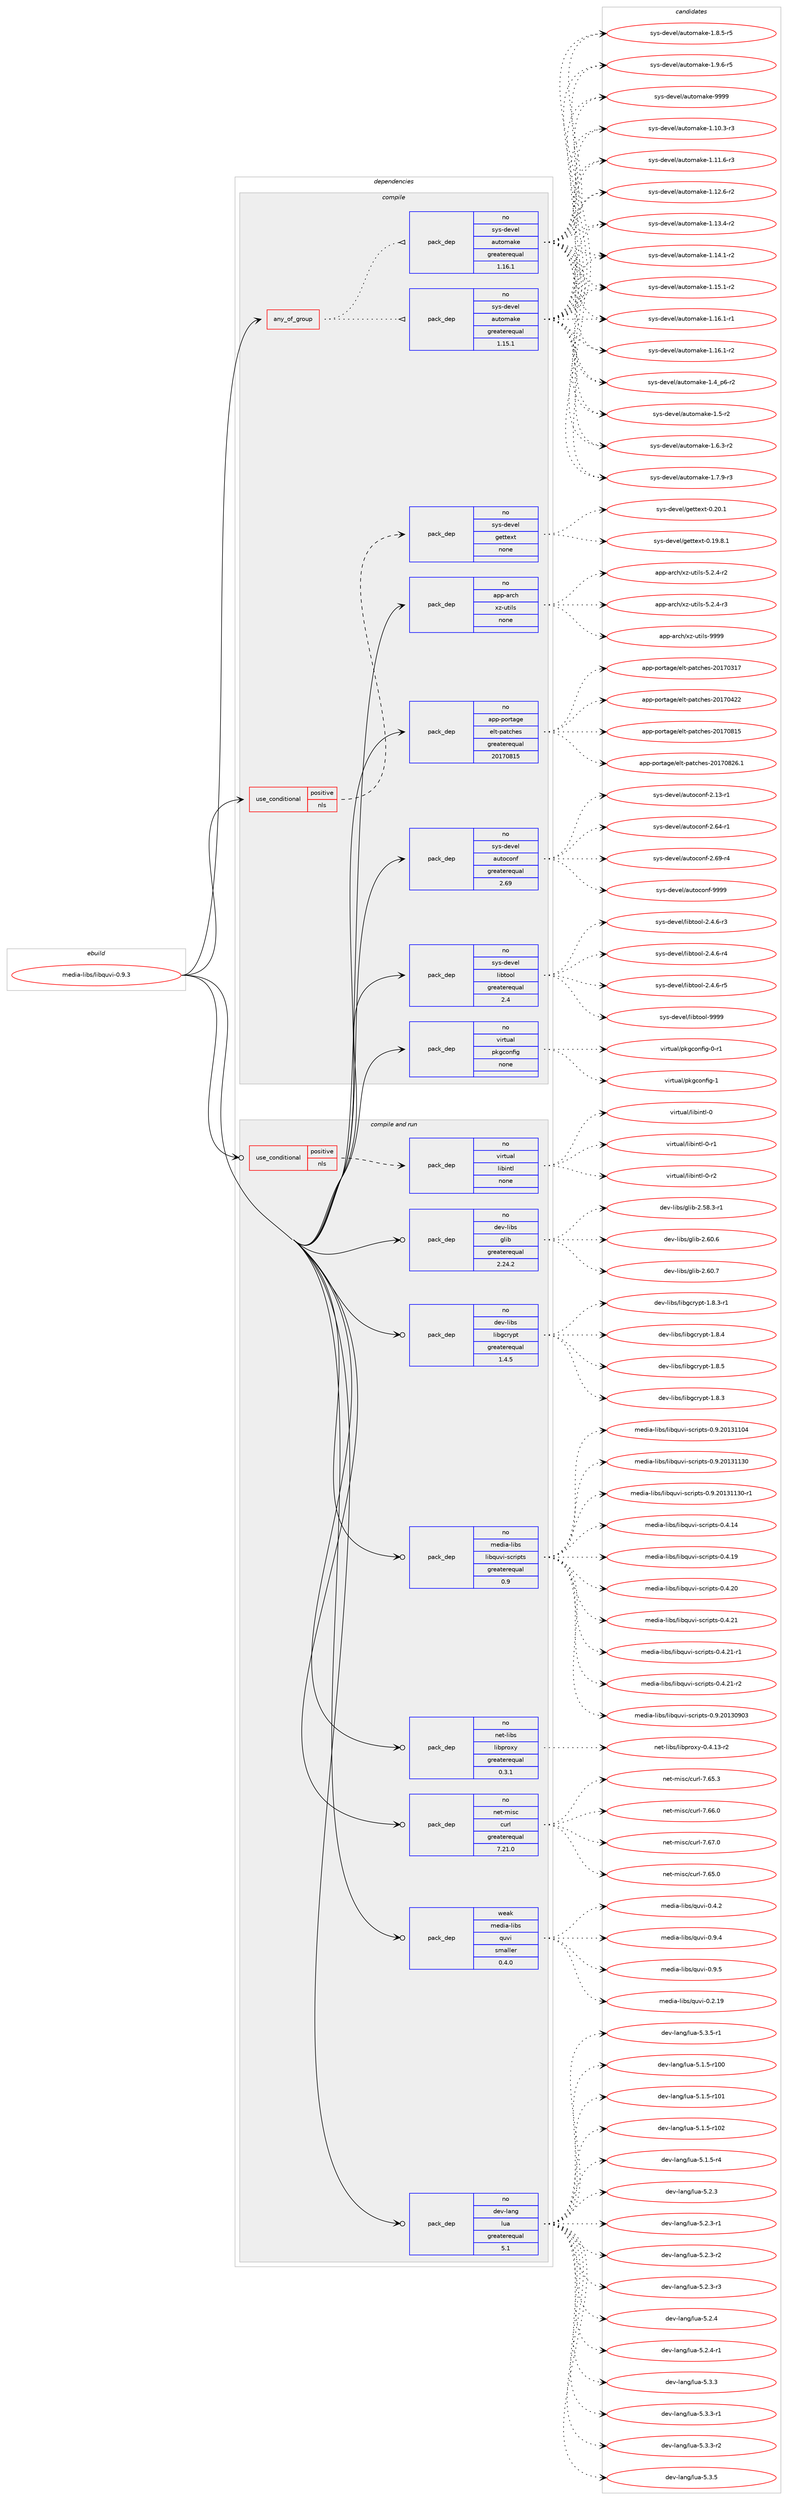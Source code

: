 digraph prolog {

# *************
# Graph options
# *************

newrank=true;
concentrate=true;
compound=true;
graph [rankdir=LR,fontname=Helvetica,fontsize=10,ranksep=1.5];#, ranksep=2.5, nodesep=0.2];
edge  [arrowhead=vee];
node  [fontname=Helvetica,fontsize=10];

# **********
# The ebuild
# **********

subgraph cluster_leftcol {
color=gray;
rank=same;
label=<<i>ebuild</i>>;
id [label="media-libs/libquvi-0.9.3", color=red, width=4, href="../media-libs/libquvi-0.9.3.svg"];
}

# ****************
# The dependencies
# ****************

subgraph cluster_midcol {
color=gray;
label=<<i>dependencies</i>>;
subgraph cluster_compile {
fillcolor="#eeeeee";
style=filled;
label=<<i>compile</i>>;
subgraph any13301 {
dependency788409 [label=<<TABLE BORDER="0" CELLBORDER="1" CELLSPACING="0" CELLPADDING="4"><TR><TD CELLPADDING="10">any_of_group</TD></TR></TABLE>>, shape=none, color=red];subgraph pack582940 {
dependency788410 [label=<<TABLE BORDER="0" CELLBORDER="1" CELLSPACING="0" CELLPADDING="4" WIDTH="220"><TR><TD ROWSPAN="6" CELLPADDING="30">pack_dep</TD></TR><TR><TD WIDTH="110">no</TD></TR><TR><TD>sys-devel</TD></TR><TR><TD>automake</TD></TR><TR><TD>greaterequal</TD></TR><TR><TD>1.16.1</TD></TR></TABLE>>, shape=none, color=blue];
}
dependency788409:e -> dependency788410:w [weight=20,style="dotted",arrowhead="oinv"];
subgraph pack582941 {
dependency788411 [label=<<TABLE BORDER="0" CELLBORDER="1" CELLSPACING="0" CELLPADDING="4" WIDTH="220"><TR><TD ROWSPAN="6" CELLPADDING="30">pack_dep</TD></TR><TR><TD WIDTH="110">no</TD></TR><TR><TD>sys-devel</TD></TR><TR><TD>automake</TD></TR><TR><TD>greaterequal</TD></TR><TR><TD>1.15.1</TD></TR></TABLE>>, shape=none, color=blue];
}
dependency788409:e -> dependency788411:w [weight=20,style="dotted",arrowhead="oinv"];
}
id:e -> dependency788409:w [weight=20,style="solid",arrowhead="vee"];
subgraph cond191735 {
dependency788412 [label=<<TABLE BORDER="0" CELLBORDER="1" CELLSPACING="0" CELLPADDING="4"><TR><TD ROWSPAN="3" CELLPADDING="10">use_conditional</TD></TR><TR><TD>positive</TD></TR><TR><TD>nls</TD></TR></TABLE>>, shape=none, color=red];
subgraph pack582942 {
dependency788413 [label=<<TABLE BORDER="0" CELLBORDER="1" CELLSPACING="0" CELLPADDING="4" WIDTH="220"><TR><TD ROWSPAN="6" CELLPADDING="30">pack_dep</TD></TR><TR><TD WIDTH="110">no</TD></TR><TR><TD>sys-devel</TD></TR><TR><TD>gettext</TD></TR><TR><TD>none</TD></TR><TR><TD></TD></TR></TABLE>>, shape=none, color=blue];
}
dependency788412:e -> dependency788413:w [weight=20,style="dashed",arrowhead="vee"];
}
id:e -> dependency788412:w [weight=20,style="solid",arrowhead="vee"];
subgraph pack582943 {
dependency788414 [label=<<TABLE BORDER="0" CELLBORDER="1" CELLSPACING="0" CELLPADDING="4" WIDTH="220"><TR><TD ROWSPAN="6" CELLPADDING="30">pack_dep</TD></TR><TR><TD WIDTH="110">no</TD></TR><TR><TD>app-arch</TD></TR><TR><TD>xz-utils</TD></TR><TR><TD>none</TD></TR><TR><TD></TD></TR></TABLE>>, shape=none, color=blue];
}
id:e -> dependency788414:w [weight=20,style="solid",arrowhead="vee"];
subgraph pack582944 {
dependency788415 [label=<<TABLE BORDER="0" CELLBORDER="1" CELLSPACING="0" CELLPADDING="4" WIDTH="220"><TR><TD ROWSPAN="6" CELLPADDING="30">pack_dep</TD></TR><TR><TD WIDTH="110">no</TD></TR><TR><TD>app-portage</TD></TR><TR><TD>elt-patches</TD></TR><TR><TD>greaterequal</TD></TR><TR><TD>20170815</TD></TR></TABLE>>, shape=none, color=blue];
}
id:e -> dependency788415:w [weight=20,style="solid",arrowhead="vee"];
subgraph pack582945 {
dependency788416 [label=<<TABLE BORDER="0" CELLBORDER="1" CELLSPACING="0" CELLPADDING="4" WIDTH="220"><TR><TD ROWSPAN="6" CELLPADDING="30">pack_dep</TD></TR><TR><TD WIDTH="110">no</TD></TR><TR><TD>sys-devel</TD></TR><TR><TD>autoconf</TD></TR><TR><TD>greaterequal</TD></TR><TR><TD>2.69</TD></TR></TABLE>>, shape=none, color=blue];
}
id:e -> dependency788416:w [weight=20,style="solid",arrowhead="vee"];
subgraph pack582946 {
dependency788417 [label=<<TABLE BORDER="0" CELLBORDER="1" CELLSPACING="0" CELLPADDING="4" WIDTH="220"><TR><TD ROWSPAN="6" CELLPADDING="30">pack_dep</TD></TR><TR><TD WIDTH="110">no</TD></TR><TR><TD>sys-devel</TD></TR><TR><TD>libtool</TD></TR><TR><TD>greaterequal</TD></TR><TR><TD>2.4</TD></TR></TABLE>>, shape=none, color=blue];
}
id:e -> dependency788417:w [weight=20,style="solid",arrowhead="vee"];
subgraph pack582947 {
dependency788418 [label=<<TABLE BORDER="0" CELLBORDER="1" CELLSPACING="0" CELLPADDING="4" WIDTH="220"><TR><TD ROWSPAN="6" CELLPADDING="30">pack_dep</TD></TR><TR><TD WIDTH="110">no</TD></TR><TR><TD>virtual</TD></TR><TR><TD>pkgconfig</TD></TR><TR><TD>none</TD></TR><TR><TD></TD></TR></TABLE>>, shape=none, color=blue];
}
id:e -> dependency788418:w [weight=20,style="solid",arrowhead="vee"];
}
subgraph cluster_compileandrun {
fillcolor="#eeeeee";
style=filled;
label=<<i>compile and run</i>>;
subgraph cond191736 {
dependency788419 [label=<<TABLE BORDER="0" CELLBORDER="1" CELLSPACING="0" CELLPADDING="4"><TR><TD ROWSPAN="3" CELLPADDING="10">use_conditional</TD></TR><TR><TD>positive</TD></TR><TR><TD>nls</TD></TR></TABLE>>, shape=none, color=red];
subgraph pack582948 {
dependency788420 [label=<<TABLE BORDER="0" CELLBORDER="1" CELLSPACING="0" CELLPADDING="4" WIDTH="220"><TR><TD ROWSPAN="6" CELLPADDING="30">pack_dep</TD></TR><TR><TD WIDTH="110">no</TD></TR><TR><TD>virtual</TD></TR><TR><TD>libintl</TD></TR><TR><TD>none</TD></TR><TR><TD></TD></TR></TABLE>>, shape=none, color=blue];
}
dependency788419:e -> dependency788420:w [weight=20,style="dashed",arrowhead="vee"];
}
id:e -> dependency788419:w [weight=20,style="solid",arrowhead="odotvee"];
subgraph pack582949 {
dependency788421 [label=<<TABLE BORDER="0" CELLBORDER="1" CELLSPACING="0" CELLPADDING="4" WIDTH="220"><TR><TD ROWSPAN="6" CELLPADDING="30">pack_dep</TD></TR><TR><TD WIDTH="110">no</TD></TR><TR><TD>dev-lang</TD></TR><TR><TD>lua</TD></TR><TR><TD>greaterequal</TD></TR><TR><TD>5.1</TD></TR></TABLE>>, shape=none, color=blue];
}
id:e -> dependency788421:w [weight=20,style="solid",arrowhead="odotvee"];
subgraph pack582950 {
dependency788422 [label=<<TABLE BORDER="0" CELLBORDER="1" CELLSPACING="0" CELLPADDING="4" WIDTH="220"><TR><TD ROWSPAN="6" CELLPADDING="30">pack_dep</TD></TR><TR><TD WIDTH="110">no</TD></TR><TR><TD>dev-libs</TD></TR><TR><TD>glib</TD></TR><TR><TD>greaterequal</TD></TR><TR><TD>2.24.2</TD></TR></TABLE>>, shape=none, color=blue];
}
id:e -> dependency788422:w [weight=20,style="solid",arrowhead="odotvee"];
subgraph pack582951 {
dependency788423 [label=<<TABLE BORDER="0" CELLBORDER="1" CELLSPACING="0" CELLPADDING="4" WIDTH="220"><TR><TD ROWSPAN="6" CELLPADDING="30">pack_dep</TD></TR><TR><TD WIDTH="110">no</TD></TR><TR><TD>dev-libs</TD></TR><TR><TD>libgcrypt</TD></TR><TR><TD>greaterequal</TD></TR><TR><TD>1.4.5</TD></TR></TABLE>>, shape=none, color=blue];
}
id:e -> dependency788423:w [weight=20,style="solid",arrowhead="odotvee"];
subgraph pack582952 {
dependency788424 [label=<<TABLE BORDER="0" CELLBORDER="1" CELLSPACING="0" CELLPADDING="4" WIDTH="220"><TR><TD ROWSPAN="6" CELLPADDING="30">pack_dep</TD></TR><TR><TD WIDTH="110">no</TD></TR><TR><TD>media-libs</TD></TR><TR><TD>libquvi-scripts</TD></TR><TR><TD>greaterequal</TD></TR><TR><TD>0.9</TD></TR></TABLE>>, shape=none, color=blue];
}
id:e -> dependency788424:w [weight=20,style="solid",arrowhead="odotvee"];
subgraph pack582953 {
dependency788425 [label=<<TABLE BORDER="0" CELLBORDER="1" CELLSPACING="0" CELLPADDING="4" WIDTH="220"><TR><TD ROWSPAN="6" CELLPADDING="30">pack_dep</TD></TR><TR><TD WIDTH="110">no</TD></TR><TR><TD>net-libs</TD></TR><TR><TD>libproxy</TD></TR><TR><TD>greaterequal</TD></TR><TR><TD>0.3.1</TD></TR></TABLE>>, shape=none, color=blue];
}
id:e -> dependency788425:w [weight=20,style="solid",arrowhead="odotvee"];
subgraph pack582954 {
dependency788426 [label=<<TABLE BORDER="0" CELLBORDER="1" CELLSPACING="0" CELLPADDING="4" WIDTH="220"><TR><TD ROWSPAN="6" CELLPADDING="30">pack_dep</TD></TR><TR><TD WIDTH="110">no</TD></TR><TR><TD>net-misc</TD></TR><TR><TD>curl</TD></TR><TR><TD>greaterequal</TD></TR><TR><TD>7.21.0</TD></TR></TABLE>>, shape=none, color=blue];
}
id:e -> dependency788426:w [weight=20,style="solid",arrowhead="odotvee"];
subgraph pack582955 {
dependency788427 [label=<<TABLE BORDER="0" CELLBORDER="1" CELLSPACING="0" CELLPADDING="4" WIDTH="220"><TR><TD ROWSPAN="6" CELLPADDING="30">pack_dep</TD></TR><TR><TD WIDTH="110">weak</TD></TR><TR><TD>media-libs</TD></TR><TR><TD>quvi</TD></TR><TR><TD>smaller</TD></TR><TR><TD>0.4.0</TD></TR></TABLE>>, shape=none, color=blue];
}
id:e -> dependency788427:w [weight=20,style="solid",arrowhead="odotvee"];
}
subgraph cluster_run {
fillcolor="#eeeeee";
style=filled;
label=<<i>run</i>>;
}
}

# **************
# The candidates
# **************

subgraph cluster_choices {
rank=same;
color=gray;
label=<<i>candidates</i>>;

subgraph choice582940 {
color=black;
nodesep=1;
choice11512111545100101118101108479711711611110997107101454946494846514511451 [label="sys-devel/automake-1.10.3-r3", color=red, width=4,href="../sys-devel/automake-1.10.3-r3.svg"];
choice11512111545100101118101108479711711611110997107101454946494946544511451 [label="sys-devel/automake-1.11.6-r3", color=red, width=4,href="../sys-devel/automake-1.11.6-r3.svg"];
choice11512111545100101118101108479711711611110997107101454946495046544511450 [label="sys-devel/automake-1.12.6-r2", color=red, width=4,href="../sys-devel/automake-1.12.6-r2.svg"];
choice11512111545100101118101108479711711611110997107101454946495146524511450 [label="sys-devel/automake-1.13.4-r2", color=red, width=4,href="../sys-devel/automake-1.13.4-r2.svg"];
choice11512111545100101118101108479711711611110997107101454946495246494511450 [label="sys-devel/automake-1.14.1-r2", color=red, width=4,href="../sys-devel/automake-1.14.1-r2.svg"];
choice11512111545100101118101108479711711611110997107101454946495346494511450 [label="sys-devel/automake-1.15.1-r2", color=red, width=4,href="../sys-devel/automake-1.15.1-r2.svg"];
choice11512111545100101118101108479711711611110997107101454946495446494511449 [label="sys-devel/automake-1.16.1-r1", color=red, width=4,href="../sys-devel/automake-1.16.1-r1.svg"];
choice11512111545100101118101108479711711611110997107101454946495446494511450 [label="sys-devel/automake-1.16.1-r2", color=red, width=4,href="../sys-devel/automake-1.16.1-r2.svg"];
choice115121115451001011181011084797117116111109971071014549465295112544511450 [label="sys-devel/automake-1.4_p6-r2", color=red, width=4,href="../sys-devel/automake-1.4_p6-r2.svg"];
choice11512111545100101118101108479711711611110997107101454946534511450 [label="sys-devel/automake-1.5-r2", color=red, width=4,href="../sys-devel/automake-1.5-r2.svg"];
choice115121115451001011181011084797117116111109971071014549465446514511450 [label="sys-devel/automake-1.6.3-r2", color=red, width=4,href="../sys-devel/automake-1.6.3-r2.svg"];
choice115121115451001011181011084797117116111109971071014549465546574511451 [label="sys-devel/automake-1.7.9-r3", color=red, width=4,href="../sys-devel/automake-1.7.9-r3.svg"];
choice115121115451001011181011084797117116111109971071014549465646534511453 [label="sys-devel/automake-1.8.5-r5", color=red, width=4,href="../sys-devel/automake-1.8.5-r5.svg"];
choice115121115451001011181011084797117116111109971071014549465746544511453 [label="sys-devel/automake-1.9.6-r5", color=red, width=4,href="../sys-devel/automake-1.9.6-r5.svg"];
choice115121115451001011181011084797117116111109971071014557575757 [label="sys-devel/automake-9999", color=red, width=4,href="../sys-devel/automake-9999.svg"];
dependency788410:e -> choice11512111545100101118101108479711711611110997107101454946494846514511451:w [style=dotted,weight="100"];
dependency788410:e -> choice11512111545100101118101108479711711611110997107101454946494946544511451:w [style=dotted,weight="100"];
dependency788410:e -> choice11512111545100101118101108479711711611110997107101454946495046544511450:w [style=dotted,weight="100"];
dependency788410:e -> choice11512111545100101118101108479711711611110997107101454946495146524511450:w [style=dotted,weight="100"];
dependency788410:e -> choice11512111545100101118101108479711711611110997107101454946495246494511450:w [style=dotted,weight="100"];
dependency788410:e -> choice11512111545100101118101108479711711611110997107101454946495346494511450:w [style=dotted,weight="100"];
dependency788410:e -> choice11512111545100101118101108479711711611110997107101454946495446494511449:w [style=dotted,weight="100"];
dependency788410:e -> choice11512111545100101118101108479711711611110997107101454946495446494511450:w [style=dotted,weight="100"];
dependency788410:e -> choice115121115451001011181011084797117116111109971071014549465295112544511450:w [style=dotted,weight="100"];
dependency788410:e -> choice11512111545100101118101108479711711611110997107101454946534511450:w [style=dotted,weight="100"];
dependency788410:e -> choice115121115451001011181011084797117116111109971071014549465446514511450:w [style=dotted,weight="100"];
dependency788410:e -> choice115121115451001011181011084797117116111109971071014549465546574511451:w [style=dotted,weight="100"];
dependency788410:e -> choice115121115451001011181011084797117116111109971071014549465646534511453:w [style=dotted,weight="100"];
dependency788410:e -> choice115121115451001011181011084797117116111109971071014549465746544511453:w [style=dotted,weight="100"];
dependency788410:e -> choice115121115451001011181011084797117116111109971071014557575757:w [style=dotted,weight="100"];
}
subgraph choice582941 {
color=black;
nodesep=1;
choice11512111545100101118101108479711711611110997107101454946494846514511451 [label="sys-devel/automake-1.10.3-r3", color=red, width=4,href="../sys-devel/automake-1.10.3-r3.svg"];
choice11512111545100101118101108479711711611110997107101454946494946544511451 [label="sys-devel/automake-1.11.6-r3", color=red, width=4,href="../sys-devel/automake-1.11.6-r3.svg"];
choice11512111545100101118101108479711711611110997107101454946495046544511450 [label="sys-devel/automake-1.12.6-r2", color=red, width=4,href="../sys-devel/automake-1.12.6-r2.svg"];
choice11512111545100101118101108479711711611110997107101454946495146524511450 [label="sys-devel/automake-1.13.4-r2", color=red, width=4,href="../sys-devel/automake-1.13.4-r2.svg"];
choice11512111545100101118101108479711711611110997107101454946495246494511450 [label="sys-devel/automake-1.14.1-r2", color=red, width=4,href="../sys-devel/automake-1.14.1-r2.svg"];
choice11512111545100101118101108479711711611110997107101454946495346494511450 [label="sys-devel/automake-1.15.1-r2", color=red, width=4,href="../sys-devel/automake-1.15.1-r2.svg"];
choice11512111545100101118101108479711711611110997107101454946495446494511449 [label="sys-devel/automake-1.16.1-r1", color=red, width=4,href="../sys-devel/automake-1.16.1-r1.svg"];
choice11512111545100101118101108479711711611110997107101454946495446494511450 [label="sys-devel/automake-1.16.1-r2", color=red, width=4,href="../sys-devel/automake-1.16.1-r2.svg"];
choice115121115451001011181011084797117116111109971071014549465295112544511450 [label="sys-devel/automake-1.4_p6-r2", color=red, width=4,href="../sys-devel/automake-1.4_p6-r2.svg"];
choice11512111545100101118101108479711711611110997107101454946534511450 [label="sys-devel/automake-1.5-r2", color=red, width=4,href="../sys-devel/automake-1.5-r2.svg"];
choice115121115451001011181011084797117116111109971071014549465446514511450 [label="sys-devel/automake-1.6.3-r2", color=red, width=4,href="../sys-devel/automake-1.6.3-r2.svg"];
choice115121115451001011181011084797117116111109971071014549465546574511451 [label="sys-devel/automake-1.7.9-r3", color=red, width=4,href="../sys-devel/automake-1.7.9-r3.svg"];
choice115121115451001011181011084797117116111109971071014549465646534511453 [label="sys-devel/automake-1.8.5-r5", color=red, width=4,href="../sys-devel/automake-1.8.5-r5.svg"];
choice115121115451001011181011084797117116111109971071014549465746544511453 [label="sys-devel/automake-1.9.6-r5", color=red, width=4,href="../sys-devel/automake-1.9.6-r5.svg"];
choice115121115451001011181011084797117116111109971071014557575757 [label="sys-devel/automake-9999", color=red, width=4,href="../sys-devel/automake-9999.svg"];
dependency788411:e -> choice11512111545100101118101108479711711611110997107101454946494846514511451:w [style=dotted,weight="100"];
dependency788411:e -> choice11512111545100101118101108479711711611110997107101454946494946544511451:w [style=dotted,weight="100"];
dependency788411:e -> choice11512111545100101118101108479711711611110997107101454946495046544511450:w [style=dotted,weight="100"];
dependency788411:e -> choice11512111545100101118101108479711711611110997107101454946495146524511450:w [style=dotted,weight="100"];
dependency788411:e -> choice11512111545100101118101108479711711611110997107101454946495246494511450:w [style=dotted,weight="100"];
dependency788411:e -> choice11512111545100101118101108479711711611110997107101454946495346494511450:w [style=dotted,weight="100"];
dependency788411:e -> choice11512111545100101118101108479711711611110997107101454946495446494511449:w [style=dotted,weight="100"];
dependency788411:e -> choice11512111545100101118101108479711711611110997107101454946495446494511450:w [style=dotted,weight="100"];
dependency788411:e -> choice115121115451001011181011084797117116111109971071014549465295112544511450:w [style=dotted,weight="100"];
dependency788411:e -> choice11512111545100101118101108479711711611110997107101454946534511450:w [style=dotted,weight="100"];
dependency788411:e -> choice115121115451001011181011084797117116111109971071014549465446514511450:w [style=dotted,weight="100"];
dependency788411:e -> choice115121115451001011181011084797117116111109971071014549465546574511451:w [style=dotted,weight="100"];
dependency788411:e -> choice115121115451001011181011084797117116111109971071014549465646534511453:w [style=dotted,weight="100"];
dependency788411:e -> choice115121115451001011181011084797117116111109971071014549465746544511453:w [style=dotted,weight="100"];
dependency788411:e -> choice115121115451001011181011084797117116111109971071014557575757:w [style=dotted,weight="100"];
}
subgraph choice582942 {
color=black;
nodesep=1;
choice1151211154510010111810110847103101116116101120116454846495746564649 [label="sys-devel/gettext-0.19.8.1", color=red, width=4,href="../sys-devel/gettext-0.19.8.1.svg"];
choice115121115451001011181011084710310111611610112011645484650484649 [label="sys-devel/gettext-0.20.1", color=red, width=4,href="../sys-devel/gettext-0.20.1.svg"];
dependency788413:e -> choice1151211154510010111810110847103101116116101120116454846495746564649:w [style=dotted,weight="100"];
dependency788413:e -> choice115121115451001011181011084710310111611610112011645484650484649:w [style=dotted,weight="100"];
}
subgraph choice582943 {
color=black;
nodesep=1;
choice9711211245971149910447120122451171161051081154553465046524511450 [label="app-arch/xz-utils-5.2.4-r2", color=red, width=4,href="../app-arch/xz-utils-5.2.4-r2.svg"];
choice9711211245971149910447120122451171161051081154553465046524511451 [label="app-arch/xz-utils-5.2.4-r3", color=red, width=4,href="../app-arch/xz-utils-5.2.4-r3.svg"];
choice9711211245971149910447120122451171161051081154557575757 [label="app-arch/xz-utils-9999", color=red, width=4,href="../app-arch/xz-utils-9999.svg"];
dependency788414:e -> choice9711211245971149910447120122451171161051081154553465046524511450:w [style=dotted,weight="100"];
dependency788414:e -> choice9711211245971149910447120122451171161051081154553465046524511451:w [style=dotted,weight="100"];
dependency788414:e -> choice9711211245971149910447120122451171161051081154557575757:w [style=dotted,weight="100"];
}
subgraph choice582944 {
color=black;
nodesep=1;
choice97112112451121111141169710310147101108116451129711699104101115455048495548514955 [label="app-portage/elt-patches-20170317", color=red, width=4,href="../app-portage/elt-patches-20170317.svg"];
choice97112112451121111141169710310147101108116451129711699104101115455048495548525050 [label="app-portage/elt-patches-20170422", color=red, width=4,href="../app-portage/elt-patches-20170422.svg"];
choice97112112451121111141169710310147101108116451129711699104101115455048495548564953 [label="app-portage/elt-patches-20170815", color=red, width=4,href="../app-portage/elt-patches-20170815.svg"];
choice971121124511211111411697103101471011081164511297116991041011154550484955485650544649 [label="app-portage/elt-patches-20170826.1", color=red, width=4,href="../app-portage/elt-patches-20170826.1.svg"];
dependency788415:e -> choice97112112451121111141169710310147101108116451129711699104101115455048495548514955:w [style=dotted,weight="100"];
dependency788415:e -> choice97112112451121111141169710310147101108116451129711699104101115455048495548525050:w [style=dotted,weight="100"];
dependency788415:e -> choice97112112451121111141169710310147101108116451129711699104101115455048495548564953:w [style=dotted,weight="100"];
dependency788415:e -> choice971121124511211111411697103101471011081164511297116991041011154550484955485650544649:w [style=dotted,weight="100"];
}
subgraph choice582945 {
color=black;
nodesep=1;
choice1151211154510010111810110847971171161119911111010245504649514511449 [label="sys-devel/autoconf-2.13-r1", color=red, width=4,href="../sys-devel/autoconf-2.13-r1.svg"];
choice1151211154510010111810110847971171161119911111010245504654524511449 [label="sys-devel/autoconf-2.64-r1", color=red, width=4,href="../sys-devel/autoconf-2.64-r1.svg"];
choice1151211154510010111810110847971171161119911111010245504654574511452 [label="sys-devel/autoconf-2.69-r4", color=red, width=4,href="../sys-devel/autoconf-2.69-r4.svg"];
choice115121115451001011181011084797117116111991111101024557575757 [label="sys-devel/autoconf-9999", color=red, width=4,href="../sys-devel/autoconf-9999.svg"];
dependency788416:e -> choice1151211154510010111810110847971171161119911111010245504649514511449:w [style=dotted,weight="100"];
dependency788416:e -> choice1151211154510010111810110847971171161119911111010245504654524511449:w [style=dotted,weight="100"];
dependency788416:e -> choice1151211154510010111810110847971171161119911111010245504654574511452:w [style=dotted,weight="100"];
dependency788416:e -> choice115121115451001011181011084797117116111991111101024557575757:w [style=dotted,weight="100"];
}
subgraph choice582946 {
color=black;
nodesep=1;
choice1151211154510010111810110847108105981161111111084550465246544511451 [label="sys-devel/libtool-2.4.6-r3", color=red, width=4,href="../sys-devel/libtool-2.4.6-r3.svg"];
choice1151211154510010111810110847108105981161111111084550465246544511452 [label="sys-devel/libtool-2.4.6-r4", color=red, width=4,href="../sys-devel/libtool-2.4.6-r4.svg"];
choice1151211154510010111810110847108105981161111111084550465246544511453 [label="sys-devel/libtool-2.4.6-r5", color=red, width=4,href="../sys-devel/libtool-2.4.6-r5.svg"];
choice1151211154510010111810110847108105981161111111084557575757 [label="sys-devel/libtool-9999", color=red, width=4,href="../sys-devel/libtool-9999.svg"];
dependency788417:e -> choice1151211154510010111810110847108105981161111111084550465246544511451:w [style=dotted,weight="100"];
dependency788417:e -> choice1151211154510010111810110847108105981161111111084550465246544511452:w [style=dotted,weight="100"];
dependency788417:e -> choice1151211154510010111810110847108105981161111111084550465246544511453:w [style=dotted,weight="100"];
dependency788417:e -> choice1151211154510010111810110847108105981161111111084557575757:w [style=dotted,weight="100"];
}
subgraph choice582947 {
color=black;
nodesep=1;
choice11810511411611797108471121071039911111010210510345484511449 [label="virtual/pkgconfig-0-r1", color=red, width=4,href="../virtual/pkgconfig-0-r1.svg"];
choice1181051141161179710847112107103991111101021051034549 [label="virtual/pkgconfig-1", color=red, width=4,href="../virtual/pkgconfig-1.svg"];
dependency788418:e -> choice11810511411611797108471121071039911111010210510345484511449:w [style=dotted,weight="100"];
dependency788418:e -> choice1181051141161179710847112107103991111101021051034549:w [style=dotted,weight="100"];
}
subgraph choice582948 {
color=black;
nodesep=1;
choice1181051141161179710847108105981051101161084548 [label="virtual/libintl-0", color=red, width=4,href="../virtual/libintl-0.svg"];
choice11810511411611797108471081059810511011610845484511449 [label="virtual/libintl-0-r1", color=red, width=4,href="../virtual/libintl-0-r1.svg"];
choice11810511411611797108471081059810511011610845484511450 [label="virtual/libintl-0-r2", color=red, width=4,href="../virtual/libintl-0-r2.svg"];
dependency788420:e -> choice1181051141161179710847108105981051101161084548:w [style=dotted,weight="100"];
dependency788420:e -> choice11810511411611797108471081059810511011610845484511449:w [style=dotted,weight="100"];
dependency788420:e -> choice11810511411611797108471081059810511011610845484511450:w [style=dotted,weight="100"];
}
subgraph choice582949 {
color=black;
nodesep=1;
choice1001011184510897110103471081179745534649465345114494848 [label="dev-lang/lua-5.1.5-r100", color=red, width=4,href="../dev-lang/lua-5.1.5-r100.svg"];
choice1001011184510897110103471081179745534649465345114494849 [label="dev-lang/lua-5.1.5-r101", color=red, width=4,href="../dev-lang/lua-5.1.5-r101.svg"];
choice1001011184510897110103471081179745534649465345114494850 [label="dev-lang/lua-5.1.5-r102", color=red, width=4,href="../dev-lang/lua-5.1.5-r102.svg"];
choice100101118451089711010347108117974553464946534511452 [label="dev-lang/lua-5.1.5-r4", color=red, width=4,href="../dev-lang/lua-5.1.5-r4.svg"];
choice10010111845108971101034710811797455346504651 [label="dev-lang/lua-5.2.3", color=red, width=4,href="../dev-lang/lua-5.2.3.svg"];
choice100101118451089711010347108117974553465046514511449 [label="dev-lang/lua-5.2.3-r1", color=red, width=4,href="../dev-lang/lua-5.2.3-r1.svg"];
choice100101118451089711010347108117974553465046514511450 [label="dev-lang/lua-5.2.3-r2", color=red, width=4,href="../dev-lang/lua-5.2.3-r2.svg"];
choice100101118451089711010347108117974553465046514511451 [label="dev-lang/lua-5.2.3-r3", color=red, width=4,href="../dev-lang/lua-5.2.3-r3.svg"];
choice10010111845108971101034710811797455346504652 [label="dev-lang/lua-5.2.4", color=red, width=4,href="../dev-lang/lua-5.2.4.svg"];
choice100101118451089711010347108117974553465046524511449 [label="dev-lang/lua-5.2.4-r1", color=red, width=4,href="../dev-lang/lua-5.2.4-r1.svg"];
choice10010111845108971101034710811797455346514651 [label="dev-lang/lua-5.3.3", color=red, width=4,href="../dev-lang/lua-5.3.3.svg"];
choice100101118451089711010347108117974553465146514511449 [label="dev-lang/lua-5.3.3-r1", color=red, width=4,href="../dev-lang/lua-5.3.3-r1.svg"];
choice100101118451089711010347108117974553465146514511450 [label="dev-lang/lua-5.3.3-r2", color=red, width=4,href="../dev-lang/lua-5.3.3-r2.svg"];
choice10010111845108971101034710811797455346514653 [label="dev-lang/lua-5.3.5", color=red, width=4,href="../dev-lang/lua-5.3.5.svg"];
choice100101118451089711010347108117974553465146534511449 [label="dev-lang/lua-5.3.5-r1", color=red, width=4,href="../dev-lang/lua-5.3.5-r1.svg"];
dependency788421:e -> choice1001011184510897110103471081179745534649465345114494848:w [style=dotted,weight="100"];
dependency788421:e -> choice1001011184510897110103471081179745534649465345114494849:w [style=dotted,weight="100"];
dependency788421:e -> choice1001011184510897110103471081179745534649465345114494850:w [style=dotted,weight="100"];
dependency788421:e -> choice100101118451089711010347108117974553464946534511452:w [style=dotted,weight="100"];
dependency788421:e -> choice10010111845108971101034710811797455346504651:w [style=dotted,weight="100"];
dependency788421:e -> choice100101118451089711010347108117974553465046514511449:w [style=dotted,weight="100"];
dependency788421:e -> choice100101118451089711010347108117974553465046514511450:w [style=dotted,weight="100"];
dependency788421:e -> choice100101118451089711010347108117974553465046514511451:w [style=dotted,weight="100"];
dependency788421:e -> choice10010111845108971101034710811797455346504652:w [style=dotted,weight="100"];
dependency788421:e -> choice100101118451089711010347108117974553465046524511449:w [style=dotted,weight="100"];
dependency788421:e -> choice10010111845108971101034710811797455346514651:w [style=dotted,weight="100"];
dependency788421:e -> choice100101118451089711010347108117974553465146514511449:w [style=dotted,weight="100"];
dependency788421:e -> choice100101118451089711010347108117974553465146514511450:w [style=dotted,weight="100"];
dependency788421:e -> choice10010111845108971101034710811797455346514653:w [style=dotted,weight="100"];
dependency788421:e -> choice100101118451089711010347108117974553465146534511449:w [style=dotted,weight="100"];
}
subgraph choice582950 {
color=black;
nodesep=1;
choice10010111845108105981154710310810598455046535646514511449 [label="dev-libs/glib-2.58.3-r1", color=red, width=4,href="../dev-libs/glib-2.58.3-r1.svg"];
choice1001011184510810598115471031081059845504654484654 [label="dev-libs/glib-2.60.6", color=red, width=4,href="../dev-libs/glib-2.60.6.svg"];
choice1001011184510810598115471031081059845504654484655 [label="dev-libs/glib-2.60.7", color=red, width=4,href="../dev-libs/glib-2.60.7.svg"];
dependency788422:e -> choice10010111845108105981154710310810598455046535646514511449:w [style=dotted,weight="100"];
dependency788422:e -> choice1001011184510810598115471031081059845504654484654:w [style=dotted,weight="100"];
dependency788422:e -> choice1001011184510810598115471031081059845504654484655:w [style=dotted,weight="100"];
}
subgraph choice582951 {
color=black;
nodesep=1;
choice1001011184510810598115471081059810399114121112116454946564651 [label="dev-libs/libgcrypt-1.8.3", color=red, width=4,href="../dev-libs/libgcrypt-1.8.3.svg"];
choice10010111845108105981154710810598103991141211121164549465646514511449 [label="dev-libs/libgcrypt-1.8.3-r1", color=red, width=4,href="../dev-libs/libgcrypt-1.8.3-r1.svg"];
choice1001011184510810598115471081059810399114121112116454946564652 [label="dev-libs/libgcrypt-1.8.4", color=red, width=4,href="../dev-libs/libgcrypt-1.8.4.svg"];
choice1001011184510810598115471081059810399114121112116454946564653 [label="dev-libs/libgcrypt-1.8.5", color=red, width=4,href="../dev-libs/libgcrypt-1.8.5.svg"];
dependency788423:e -> choice1001011184510810598115471081059810399114121112116454946564651:w [style=dotted,weight="100"];
dependency788423:e -> choice10010111845108105981154710810598103991141211121164549465646514511449:w [style=dotted,weight="100"];
dependency788423:e -> choice1001011184510810598115471081059810399114121112116454946564652:w [style=dotted,weight="100"];
dependency788423:e -> choice1001011184510810598115471081059810399114121112116454946564653:w [style=dotted,weight="100"];
}
subgraph choice582952 {
color=black;
nodesep=1;
choice1091011001059745108105981154710810598113117118105451159911410511211611545484652464952 [label="media-libs/libquvi-scripts-0.4.14", color=red, width=4,href="../media-libs/libquvi-scripts-0.4.14.svg"];
choice1091011001059745108105981154710810598113117118105451159911410511211611545484652464957 [label="media-libs/libquvi-scripts-0.4.19", color=red, width=4,href="../media-libs/libquvi-scripts-0.4.19.svg"];
choice1091011001059745108105981154710810598113117118105451159911410511211611545484652465048 [label="media-libs/libquvi-scripts-0.4.20", color=red, width=4,href="../media-libs/libquvi-scripts-0.4.20.svg"];
choice1091011001059745108105981154710810598113117118105451159911410511211611545484652465049 [label="media-libs/libquvi-scripts-0.4.21", color=red, width=4,href="../media-libs/libquvi-scripts-0.4.21.svg"];
choice10910110010597451081059811547108105981131171181054511599114105112116115454846524650494511449 [label="media-libs/libquvi-scripts-0.4.21-r1", color=red, width=4,href="../media-libs/libquvi-scripts-0.4.21-r1.svg"];
choice10910110010597451081059811547108105981131171181054511599114105112116115454846524650494511450 [label="media-libs/libquvi-scripts-0.4.21-r2", color=red, width=4,href="../media-libs/libquvi-scripts-0.4.21-r2.svg"];
choice1091011001059745108105981154710810598113117118105451159911410511211611545484657465048495148574851 [label="media-libs/libquvi-scripts-0.9.20130903", color=red, width=4,href="../media-libs/libquvi-scripts-0.9.20130903.svg"];
choice1091011001059745108105981154710810598113117118105451159911410511211611545484657465048495149494852 [label="media-libs/libquvi-scripts-0.9.20131104", color=red, width=4,href="../media-libs/libquvi-scripts-0.9.20131104.svg"];
choice1091011001059745108105981154710810598113117118105451159911410511211611545484657465048495149495148 [label="media-libs/libquvi-scripts-0.9.20131130", color=red, width=4,href="../media-libs/libquvi-scripts-0.9.20131130.svg"];
choice10910110010597451081059811547108105981131171181054511599114105112116115454846574650484951494951484511449 [label="media-libs/libquvi-scripts-0.9.20131130-r1", color=red, width=4,href="../media-libs/libquvi-scripts-0.9.20131130-r1.svg"];
dependency788424:e -> choice1091011001059745108105981154710810598113117118105451159911410511211611545484652464952:w [style=dotted,weight="100"];
dependency788424:e -> choice1091011001059745108105981154710810598113117118105451159911410511211611545484652464957:w [style=dotted,weight="100"];
dependency788424:e -> choice1091011001059745108105981154710810598113117118105451159911410511211611545484652465048:w [style=dotted,weight="100"];
dependency788424:e -> choice1091011001059745108105981154710810598113117118105451159911410511211611545484652465049:w [style=dotted,weight="100"];
dependency788424:e -> choice10910110010597451081059811547108105981131171181054511599114105112116115454846524650494511449:w [style=dotted,weight="100"];
dependency788424:e -> choice10910110010597451081059811547108105981131171181054511599114105112116115454846524650494511450:w [style=dotted,weight="100"];
dependency788424:e -> choice1091011001059745108105981154710810598113117118105451159911410511211611545484657465048495148574851:w [style=dotted,weight="100"];
dependency788424:e -> choice1091011001059745108105981154710810598113117118105451159911410511211611545484657465048495149494852:w [style=dotted,weight="100"];
dependency788424:e -> choice1091011001059745108105981154710810598113117118105451159911410511211611545484657465048495149495148:w [style=dotted,weight="100"];
dependency788424:e -> choice10910110010597451081059811547108105981131171181054511599114105112116115454846574650484951494951484511449:w [style=dotted,weight="100"];
}
subgraph choice582953 {
color=black;
nodesep=1;
choice11010111645108105981154710810598112114111120121454846524649514511450 [label="net-libs/libproxy-0.4.13-r2", color=red, width=4,href="../net-libs/libproxy-0.4.13-r2.svg"];
dependency788425:e -> choice11010111645108105981154710810598112114111120121454846524649514511450:w [style=dotted,weight="100"];
}
subgraph choice582954 {
color=black;
nodesep=1;
choice1101011164510910511599479911711410845554654534648 [label="net-misc/curl-7.65.0", color=red, width=4,href="../net-misc/curl-7.65.0.svg"];
choice1101011164510910511599479911711410845554654534651 [label="net-misc/curl-7.65.3", color=red, width=4,href="../net-misc/curl-7.65.3.svg"];
choice1101011164510910511599479911711410845554654544648 [label="net-misc/curl-7.66.0", color=red, width=4,href="../net-misc/curl-7.66.0.svg"];
choice1101011164510910511599479911711410845554654554648 [label="net-misc/curl-7.67.0", color=red, width=4,href="../net-misc/curl-7.67.0.svg"];
dependency788426:e -> choice1101011164510910511599479911711410845554654534648:w [style=dotted,weight="100"];
dependency788426:e -> choice1101011164510910511599479911711410845554654534651:w [style=dotted,weight="100"];
dependency788426:e -> choice1101011164510910511599479911711410845554654544648:w [style=dotted,weight="100"];
dependency788426:e -> choice1101011164510910511599479911711410845554654554648:w [style=dotted,weight="100"];
}
subgraph choice582955 {
color=black;
nodesep=1;
choice1091011001059745108105981154711311711810545484650464957 [label="media-libs/quvi-0.2.19", color=red, width=4,href="../media-libs/quvi-0.2.19.svg"];
choice10910110010597451081059811547113117118105454846524650 [label="media-libs/quvi-0.4.2", color=red, width=4,href="../media-libs/quvi-0.4.2.svg"];
choice10910110010597451081059811547113117118105454846574652 [label="media-libs/quvi-0.9.4", color=red, width=4,href="../media-libs/quvi-0.9.4.svg"];
choice10910110010597451081059811547113117118105454846574653 [label="media-libs/quvi-0.9.5", color=red, width=4,href="../media-libs/quvi-0.9.5.svg"];
dependency788427:e -> choice1091011001059745108105981154711311711810545484650464957:w [style=dotted,weight="100"];
dependency788427:e -> choice10910110010597451081059811547113117118105454846524650:w [style=dotted,weight="100"];
dependency788427:e -> choice10910110010597451081059811547113117118105454846574652:w [style=dotted,weight="100"];
dependency788427:e -> choice10910110010597451081059811547113117118105454846574653:w [style=dotted,weight="100"];
}
}

}
